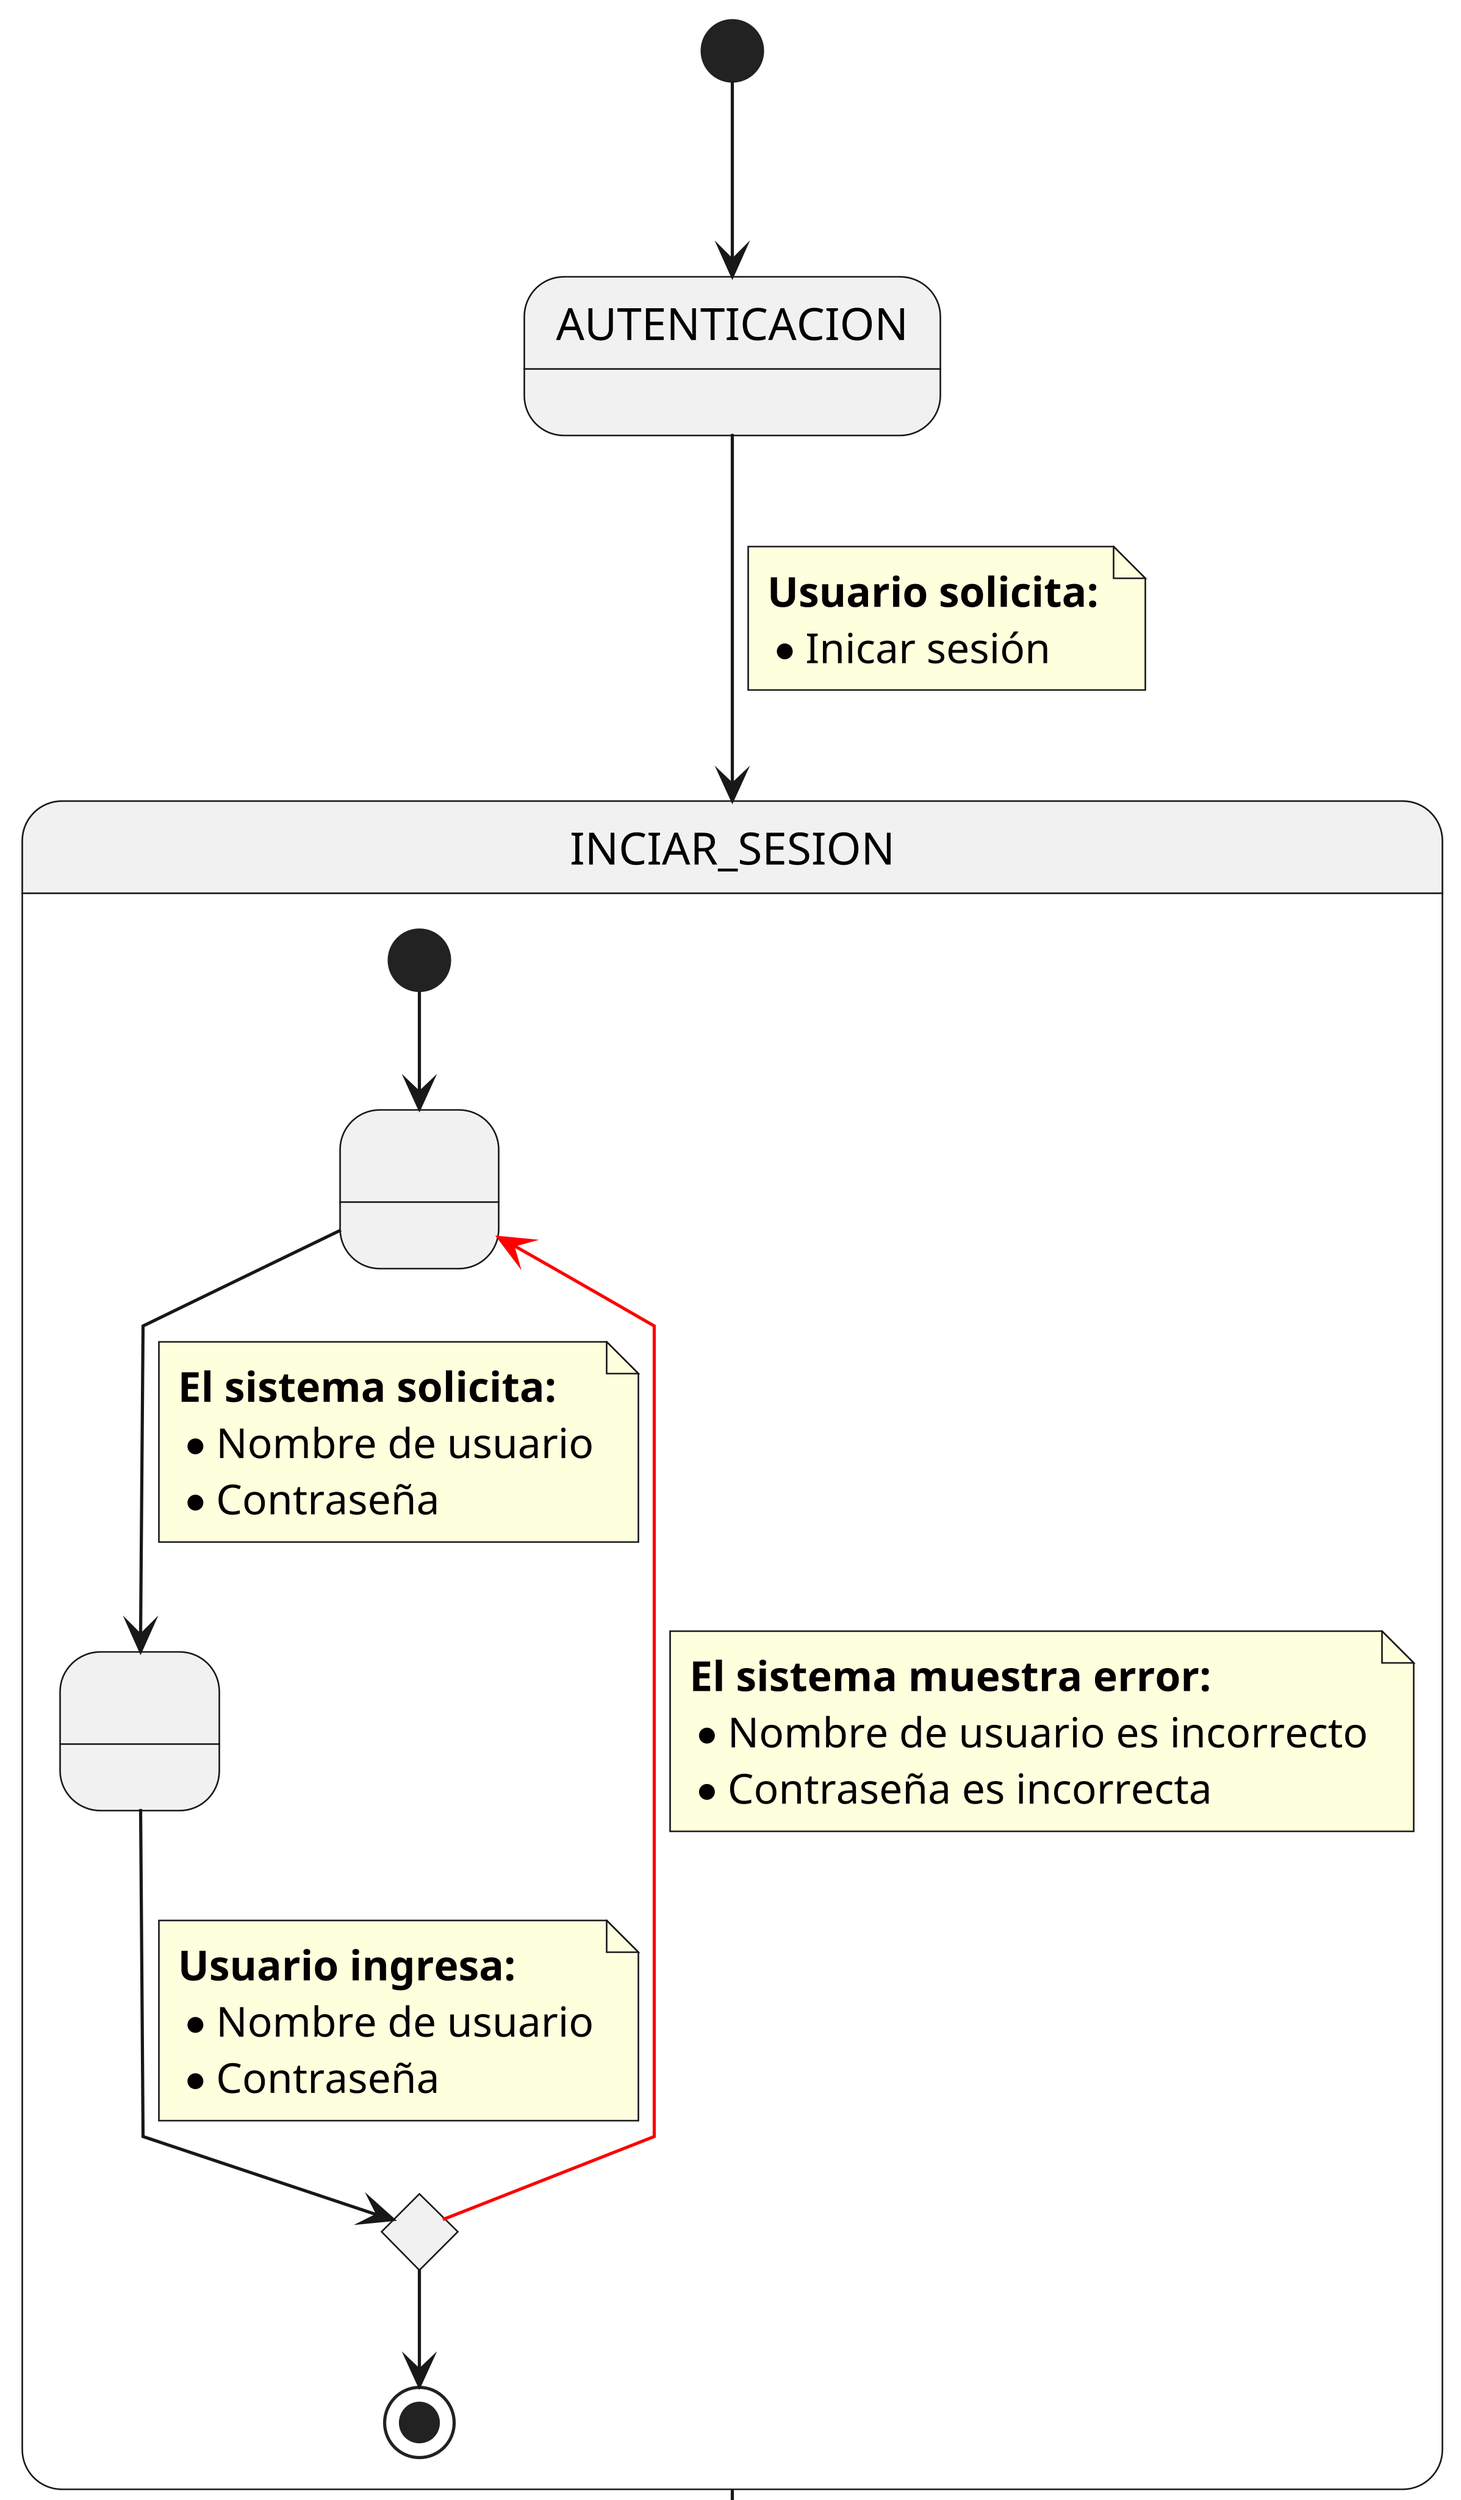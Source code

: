 @startuml authentication
skinparam linetype polyline
skinparam Dpi 500
state AUTENTICACION
state INCIAR_SESION
state UNIMART_ABIERTO

[*] --> AUTENTICACION
AUTENTICACION --> INCIAR_SESION
note on link
<b>Usuario solicita:</b>
* Inicar sesión
end note

state INCIAR_SESION {

    state 1 as " "
    state conditional <<choice>>
    state 2 as " "

    [*] --> 1

    1 --> 2
    note on link
    <b>El sistema solicita:</b>
    * Nombre de usuario
    * Contraseña
    end note

    2 --> conditional
    note on link
    <b>Usuario ingresa:</b>
    * Nombre de usuario
    * Contraseña
    end note

    conditional -[#red]-> 1
    note on link
    <b>El sistema muestra error:</b>
    * Nombre de usuario es incorrecto
    * Contraseña es incorrecta
    end note                  

    conditional --> [*]
}

INCIAR_SESION --> UNIMART_ABIERTO
UNIMART_ABIERTO --> [*]
@enduml